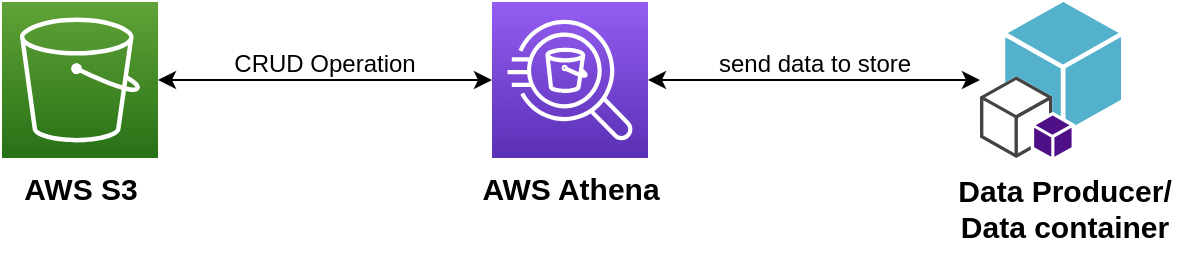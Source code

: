 <mxfile version="21.4.0" type="device">
  <diagram name="Página-1" id="IvTlDgXGevEw8NRKA96x">
    <mxGraphModel dx="880" dy="452" grid="1" gridSize="10" guides="1" tooltips="1" connect="1" arrows="1" fold="1" page="1" pageScale="1" pageWidth="827" pageHeight="1169" math="0" shadow="0">
      <root>
        <mxCell id="0" />
        <mxCell id="1" parent="0" />
        <mxCell id="LjF31dOBXkA0n-ay816P-5" style="edgeStyle=orthogonalEdgeStyle;rounded=0;orthogonalLoop=1;jettySize=auto;html=1;entryX=0;entryY=0.5;entryDx=0;entryDy=0;entryPerimeter=0;startArrow=classic;startFill=1;" edge="1" parent="1" source="LjF31dOBXkA0n-ay816P-3" target="LjF31dOBXkA0n-ay816P-1">
          <mxGeometry relative="1" as="geometry" />
        </mxCell>
        <mxCell id="LjF31dOBXkA0n-ay816P-6" value="" style="group" vertex="1" connectable="0" parent="1">
          <mxGeometry x="230" y="170" width="80" height="108" as="geometry" />
        </mxCell>
        <mxCell id="LjF31dOBXkA0n-ay816P-3" value="" style="sketch=0;points=[[0,0,0],[0.25,0,0],[0.5,0,0],[0.75,0,0],[1,0,0],[0,1,0],[0.25,1,0],[0.5,1,0],[0.75,1,0],[1,1,0],[0,0.25,0],[0,0.5,0],[0,0.75,0],[1,0.25,0],[1,0.5,0],[1,0.75,0]];outlineConnect=0;fontColor=#232F3E;gradientColor=#60A337;gradientDirection=north;fillColor=#277116;strokeColor=#ffffff;dashed=0;verticalLabelPosition=bottom;verticalAlign=top;align=center;html=1;fontSize=12;fontStyle=0;aspect=fixed;shape=mxgraph.aws4.resourceIcon;resIcon=mxgraph.aws4.s3;" vertex="1" parent="LjF31dOBXkA0n-ay816P-6">
          <mxGeometry x="1" width="78" height="78" as="geometry" />
        </mxCell>
        <mxCell id="LjF31dOBXkA0n-ay816P-4" value="&lt;b&gt;&lt;font style=&quot;font-size: 15px;&quot;&gt;AWS S3&lt;/font&gt;&lt;/b&gt;" style="text;html=1;align=center;verticalAlign=middle;resizable=0;points=[];autosize=1;strokeColor=none;fillColor=none;" vertex="1" parent="LjF31dOBXkA0n-ay816P-6">
          <mxGeometry y="78" width="80" height="30" as="geometry" />
        </mxCell>
        <mxCell id="LjF31dOBXkA0n-ay816P-7" value="" style="group" vertex="1" connectable="0" parent="1">
          <mxGeometry x="460" y="170" width="110" height="108" as="geometry" />
        </mxCell>
        <mxCell id="LjF31dOBXkA0n-ay816P-1" value="" style="sketch=0;points=[[0,0,0],[0.25,0,0],[0.5,0,0],[0.75,0,0],[1,0,0],[0,1,0],[0.25,1,0],[0.5,1,0],[0.75,1,0],[1,1,0],[0,0.25,0],[0,0.5,0],[0,0.75,0],[1,0.25,0],[1,0.5,0],[1,0.75,0]];outlineConnect=0;fontColor=#232F3E;gradientColor=#945DF2;gradientDirection=north;fillColor=#5A30B5;strokeColor=#ffffff;dashed=0;verticalLabelPosition=bottom;verticalAlign=top;align=center;html=1;fontSize=12;fontStyle=0;aspect=fixed;shape=mxgraph.aws4.resourceIcon;resIcon=mxgraph.aws4.athena;" vertex="1" parent="LjF31dOBXkA0n-ay816P-7">
          <mxGeometry x="16" width="78" height="78" as="geometry" />
        </mxCell>
        <mxCell id="LjF31dOBXkA0n-ay816P-2" value="&lt;b&gt;&lt;font style=&quot;font-size: 15px;&quot;&gt;AWS Athena&lt;/font&gt;&lt;/b&gt;" style="text;html=1;align=center;verticalAlign=middle;resizable=0;points=[];autosize=1;strokeColor=none;fillColor=none;" vertex="1" parent="LjF31dOBXkA0n-ay816P-7">
          <mxGeometry y="78" width="110" height="30" as="geometry" />
        </mxCell>
        <mxCell id="LjF31dOBXkA0n-ay816P-8" value="CRUD Operation" style="text;html=1;align=center;verticalAlign=middle;resizable=0;points=[];autosize=1;strokeColor=none;fillColor=none;" vertex="1" parent="1">
          <mxGeometry x="337" y="186" width="110" height="30" as="geometry" />
        </mxCell>
        <mxCell id="LjF31dOBXkA0n-ay816P-11" style="edgeStyle=orthogonalEdgeStyle;rounded=0;orthogonalLoop=1;jettySize=auto;html=1;entryX=1;entryY=0.5;entryDx=0;entryDy=0;entryPerimeter=0;startArrow=classic;startFill=1;" edge="1" parent="1" source="LjF31dOBXkA0n-ay816P-10" target="LjF31dOBXkA0n-ay816P-1">
          <mxGeometry relative="1" as="geometry" />
        </mxCell>
        <mxCell id="LjF31dOBXkA0n-ay816P-10" value="" style="outlineConnect=0;dashed=0;verticalLabelPosition=bottom;verticalAlign=top;align=center;html=1;shape=mxgraph.aws3.toolkit_for_visual_studio;fillColor=#53B1CB;gradientColor=none;" vertex="1" parent="1">
          <mxGeometry x="720" y="170" width="70.5" height="78" as="geometry" />
        </mxCell>
        <mxCell id="LjF31dOBXkA0n-ay816P-12" value="&lt;b&gt;&lt;font style=&quot;font-size: 15px;&quot;&gt;Data Producer/&lt;br&gt;Data container&lt;br&gt;&lt;/font&gt;&lt;/b&gt;" style="text;html=1;align=center;verticalAlign=middle;resizable=0;points=[];autosize=1;strokeColor=none;fillColor=none;" vertex="1" parent="1">
          <mxGeometry x="697" y="248" width="130" height="50" as="geometry" />
        </mxCell>
        <mxCell id="LjF31dOBXkA0n-ay816P-13" value="send data to store" style="text;html=1;align=center;verticalAlign=middle;resizable=0;points=[];autosize=1;strokeColor=none;fillColor=none;" vertex="1" parent="1">
          <mxGeometry x="577" y="186" width="120" height="30" as="geometry" />
        </mxCell>
      </root>
    </mxGraphModel>
  </diagram>
</mxfile>

